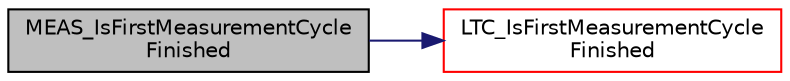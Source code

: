digraph "MEAS_IsFirstMeasurementCycleFinished"
{
  edge [fontname="Helvetica",fontsize="10",labelfontname="Helvetica",labelfontsize="10"];
  node [fontname="Helvetica",fontsize="10",shape=record];
  rankdir="LR";
  Node7 [label="MEAS_IsFirstMeasurementCycle\lFinished",height=0.2,width=0.4,color="black", fillcolor="grey75", style="filled", fontcolor="black"];
  Node7 -> Node8 [color="midnightblue",fontsize="10",style="solid",fontname="Helvetica"];
  Node8 [label="LTC_IsFirstMeasurementCycle\lFinished",height=0.2,width=0.4,color="red", fillcolor="white", style="filled",URL="$ltc_8c.html#a612a43f8bc6c4b96b942f98277ba7be3",tooltip="gets the measurement initialization status. "];
}
